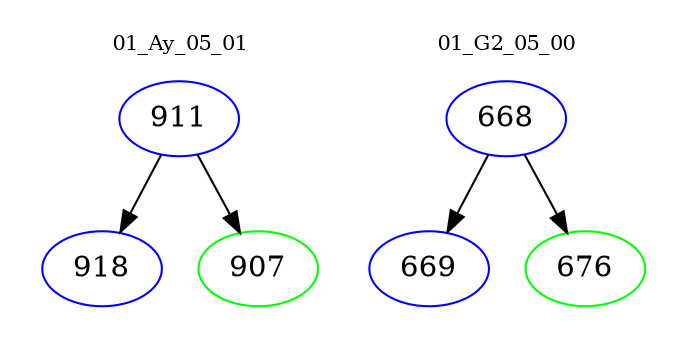 digraph{
subgraph cluster_0 {
color = white
label = "01_Ay_05_01";
fontsize=10;
T0_911 [label="911", color="blue"]
T0_911 -> T0_918 [color="black"]
T0_918 [label="918", color="blue"]
T0_911 -> T0_907 [color="black"]
T0_907 [label="907", color="green"]
}
subgraph cluster_1 {
color = white
label = "01_G2_05_00";
fontsize=10;
T1_668 [label="668", color="blue"]
T1_668 -> T1_669 [color="black"]
T1_669 [label="669", color="blue"]
T1_668 -> T1_676 [color="black"]
T1_676 [label="676", color="green"]
}
}
